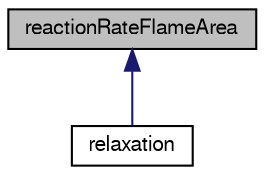 digraph "reactionRateFlameArea"
{
  bgcolor="transparent";
  edge [fontname="FreeSans",fontsize="10",labelfontname="FreeSans",labelfontsize="10"];
  node [fontname="FreeSans",fontsize="10",shape=record];
  Node0 [label="reactionRateFlameArea",height=0.2,width=0.4,color="black", fillcolor="grey75", style="filled", fontcolor="black"];
  Node0 -> Node1 [dir="back",color="midnightblue",fontsize="10",style="solid",fontname="FreeSans"];
  Node1 [label="relaxation",height=0.2,width=0.4,color="black",URL="$a21250.html",tooltip="Consumption rate per unit of flame area obtained from a relaxation equation. "];
}

